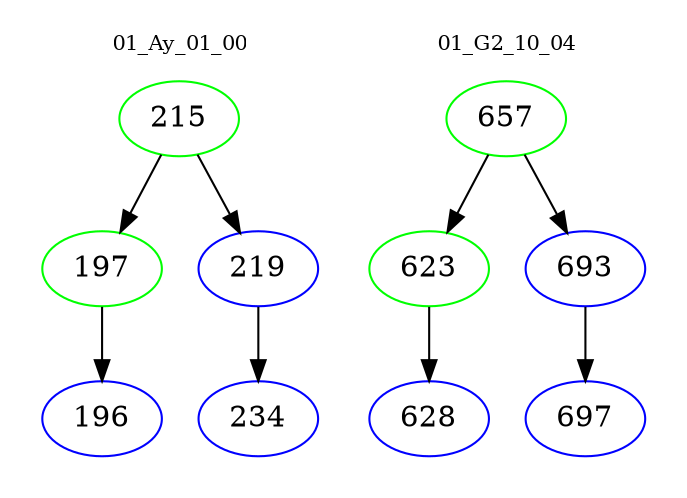 digraph{
subgraph cluster_0 {
color = white
label = "01_Ay_01_00";
fontsize=10;
T0_215 [label="215", color="green"]
T0_215 -> T0_197 [color="black"]
T0_197 [label="197", color="green"]
T0_197 -> T0_196 [color="black"]
T0_196 [label="196", color="blue"]
T0_215 -> T0_219 [color="black"]
T0_219 [label="219", color="blue"]
T0_219 -> T0_234 [color="black"]
T0_234 [label="234", color="blue"]
}
subgraph cluster_1 {
color = white
label = "01_G2_10_04";
fontsize=10;
T1_657 [label="657", color="green"]
T1_657 -> T1_623 [color="black"]
T1_623 [label="623", color="green"]
T1_623 -> T1_628 [color="black"]
T1_628 [label="628", color="blue"]
T1_657 -> T1_693 [color="black"]
T1_693 [label="693", color="blue"]
T1_693 -> T1_697 [color="black"]
T1_697 [label="697", color="blue"]
}
}
